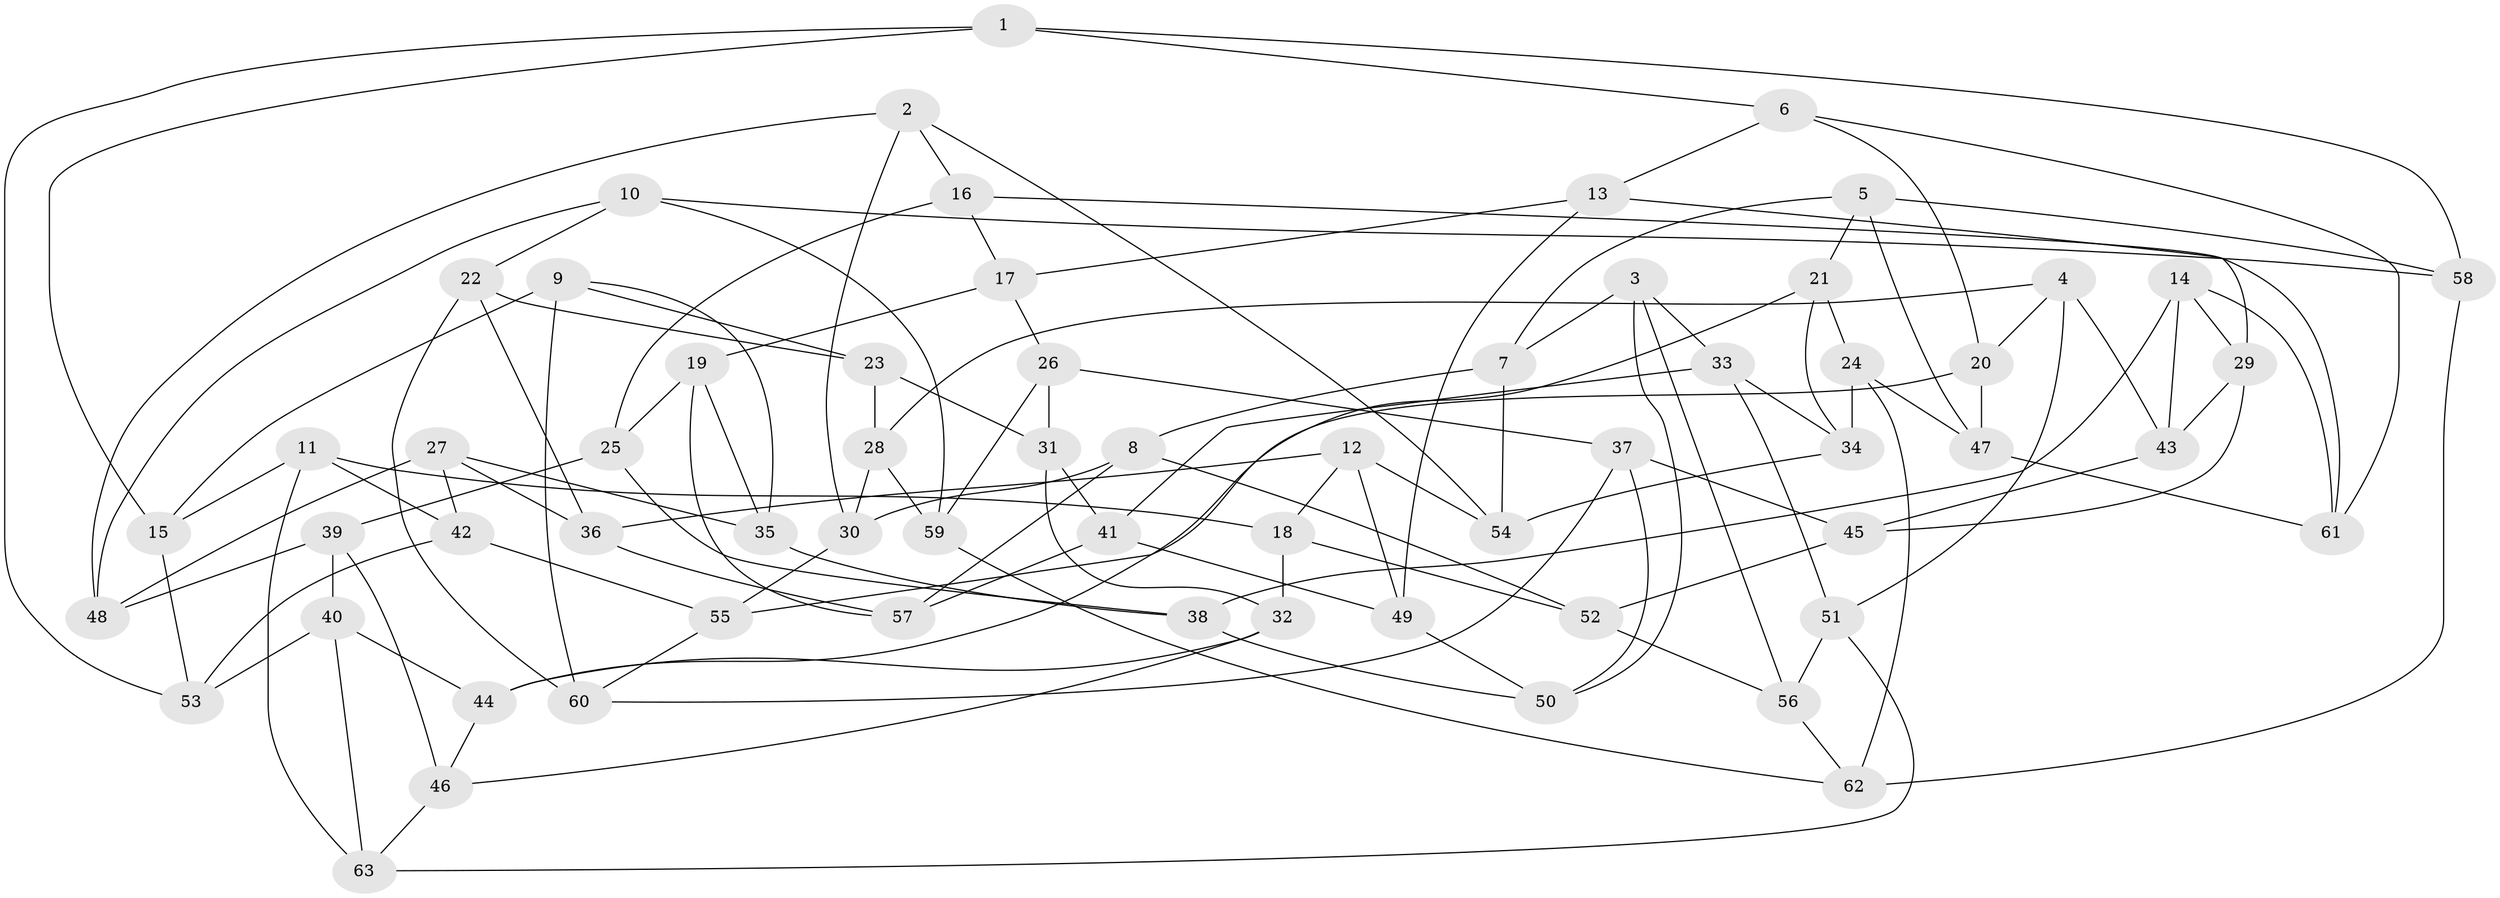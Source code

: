 // Generated by graph-tools (version 1.1) at 2025/16/03/09/25 04:16:21]
// undirected, 63 vertices, 126 edges
graph export_dot {
graph [start="1"]
  node [color=gray90,style=filled];
  1;
  2;
  3;
  4;
  5;
  6;
  7;
  8;
  9;
  10;
  11;
  12;
  13;
  14;
  15;
  16;
  17;
  18;
  19;
  20;
  21;
  22;
  23;
  24;
  25;
  26;
  27;
  28;
  29;
  30;
  31;
  32;
  33;
  34;
  35;
  36;
  37;
  38;
  39;
  40;
  41;
  42;
  43;
  44;
  45;
  46;
  47;
  48;
  49;
  50;
  51;
  52;
  53;
  54;
  55;
  56;
  57;
  58;
  59;
  60;
  61;
  62;
  63;
  1 -- 58;
  1 -- 6;
  1 -- 53;
  1 -- 15;
  2 -- 48;
  2 -- 16;
  2 -- 30;
  2 -- 54;
  3 -- 33;
  3 -- 50;
  3 -- 56;
  3 -- 7;
  4 -- 43;
  4 -- 51;
  4 -- 20;
  4 -- 28;
  5 -- 47;
  5 -- 7;
  5 -- 58;
  5 -- 21;
  6 -- 20;
  6 -- 61;
  6 -- 13;
  7 -- 8;
  7 -- 54;
  8 -- 30;
  8 -- 52;
  8 -- 57;
  9 -- 15;
  9 -- 60;
  9 -- 35;
  9 -- 23;
  10 -- 58;
  10 -- 48;
  10 -- 22;
  10 -- 59;
  11 -- 15;
  11 -- 42;
  11 -- 18;
  11 -- 63;
  12 -- 36;
  12 -- 49;
  12 -- 54;
  12 -- 18;
  13 -- 29;
  13 -- 17;
  13 -- 49;
  14 -- 43;
  14 -- 29;
  14 -- 38;
  14 -- 61;
  15 -- 53;
  16 -- 25;
  16 -- 17;
  16 -- 61;
  17 -- 19;
  17 -- 26;
  18 -- 32;
  18 -- 52;
  19 -- 35;
  19 -- 57;
  19 -- 25;
  20 -- 47;
  20 -- 55;
  21 -- 34;
  21 -- 44;
  21 -- 24;
  22 -- 60;
  22 -- 36;
  22 -- 23;
  23 -- 31;
  23 -- 28;
  24 -- 62;
  24 -- 47;
  24 -- 34;
  25 -- 39;
  25 -- 38;
  26 -- 59;
  26 -- 31;
  26 -- 37;
  27 -- 36;
  27 -- 48;
  27 -- 35;
  27 -- 42;
  28 -- 30;
  28 -- 59;
  29 -- 45;
  29 -- 43;
  30 -- 55;
  31 -- 41;
  31 -- 32;
  32 -- 44;
  32 -- 46;
  33 -- 41;
  33 -- 51;
  33 -- 34;
  34 -- 54;
  35 -- 38;
  36 -- 57;
  37 -- 50;
  37 -- 45;
  37 -- 60;
  38 -- 50;
  39 -- 46;
  39 -- 40;
  39 -- 48;
  40 -- 53;
  40 -- 44;
  40 -- 63;
  41 -- 49;
  41 -- 57;
  42 -- 55;
  42 -- 53;
  43 -- 45;
  44 -- 46;
  45 -- 52;
  46 -- 63;
  47 -- 61;
  49 -- 50;
  51 -- 63;
  51 -- 56;
  52 -- 56;
  55 -- 60;
  56 -- 62;
  58 -- 62;
  59 -- 62;
}
